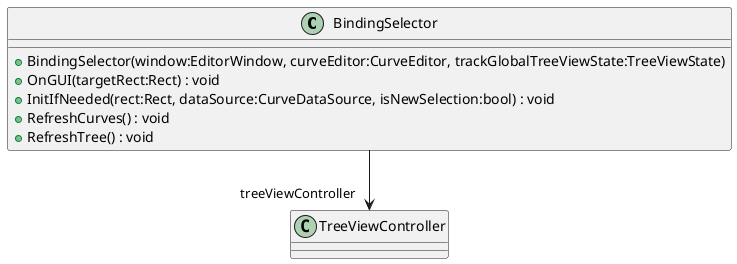 @startuml
class BindingSelector {
    + BindingSelector(window:EditorWindow, curveEditor:CurveEditor, trackGlobalTreeViewState:TreeViewState)
    + OnGUI(targetRect:Rect) : void
    + InitIfNeeded(rect:Rect, dataSource:CurveDataSource, isNewSelection:bool) : void
    + RefreshCurves() : void
    + RefreshTree() : void
}
BindingSelector --> "treeViewController" TreeViewController
@enduml
